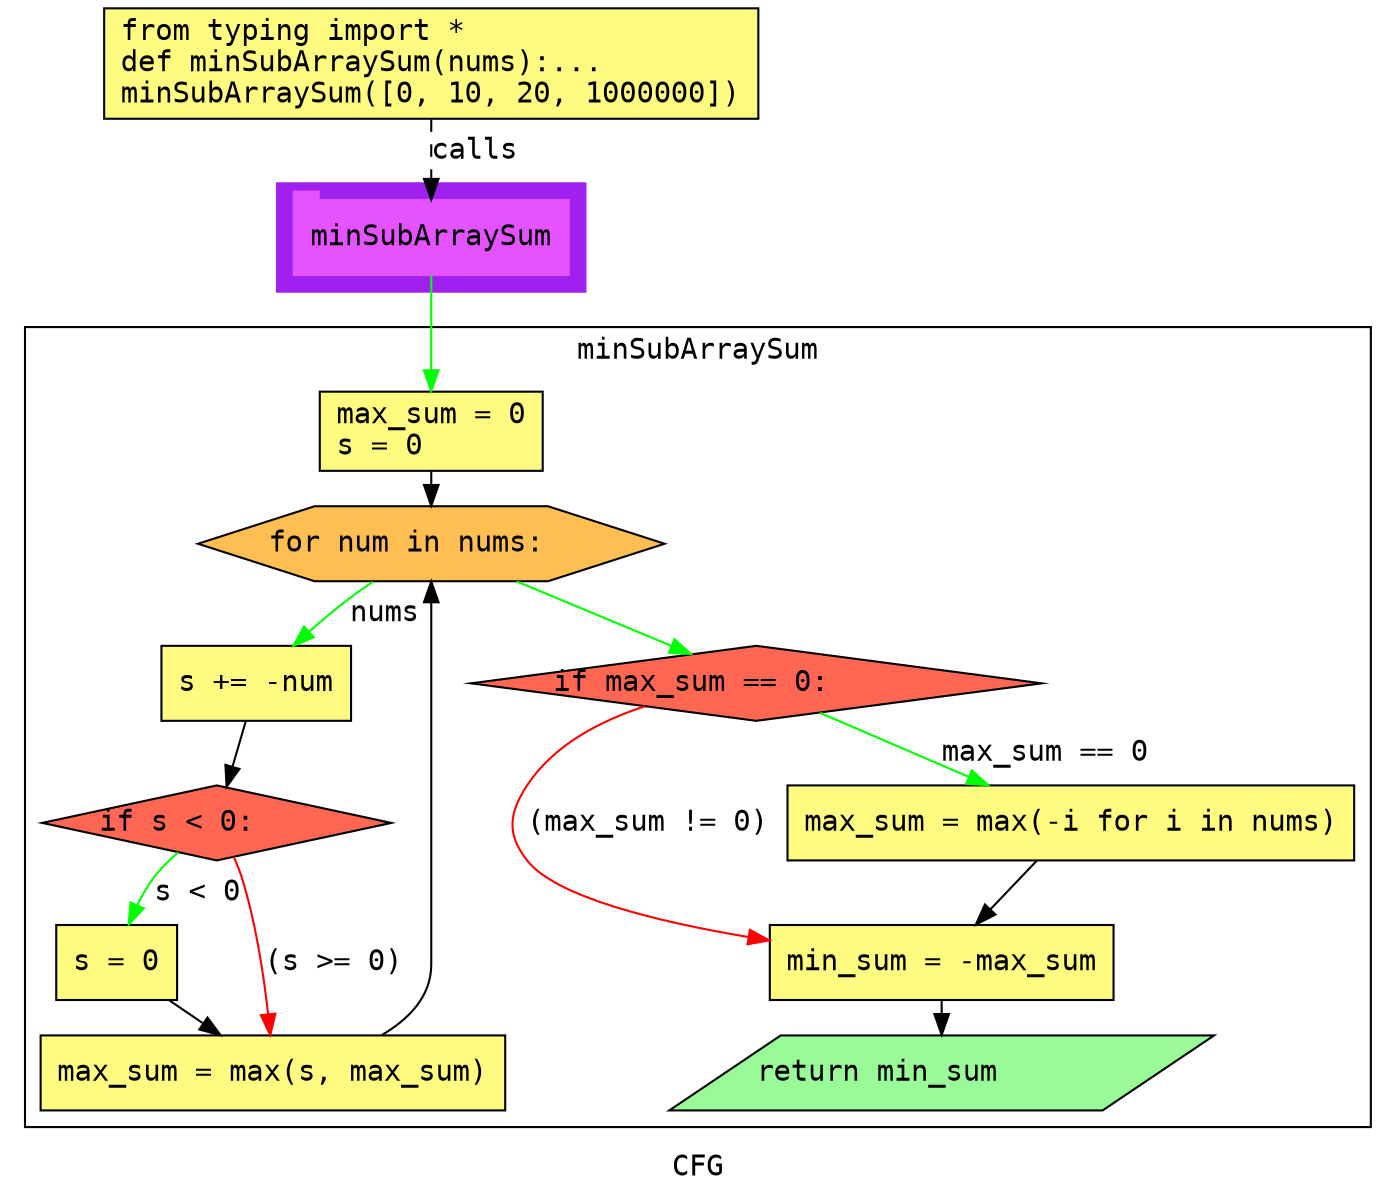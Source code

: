 digraph cluster42CFG {
	graph [bb="0,0,662,568",
		compound=True,
		fontname="DejaVu Sans Mono",
		label=CFG,
		lheight=0.21,
		lp="331,11.5",
		lwidth=0.35,
		pack=False,
		rankdir=TB,
		ranksep=0.02
	];
	node [fontname="DejaVu Sans Mono",
		label="\N"
	];
	edge [fontname="DejaVu Sans Mono"];
	subgraph cluster_1 {
		graph [bb="129,432,277,484",
			color=purple,
			compound=true,
			fontname="DejaVu Sans Mono",
			label="",
			rankdir=TB,
			ranksep=0.02,
			shape=tab,
			style=filled
		];
		node [fontname="DejaVu Sans Mono"];
		edge [fontname="DejaVu Sans Mono"];
		17	[color="#E552FF",
			height=0.5,
			label=minSubArraySum,
			linenum="[17]",
			pos="203,458",
			shape=tab,
			style=filled,
			width=1.8333];
	}
	subgraph cluster0minSubArraySum {
		graph [bb="8,31,654,415",
			compound=True,
			fontname="DejaVu Sans Mono",
			label=minSubArraySum,
			lheight=0.21,
			lp="331,403.5",
			lwidth=1.61,
			pack=False,
			rankdir=TB,
			ranksep=0.02
		];
		node [fontname="DejaVu Sans Mono"];
		edge [fontname="DejaVu Sans Mono"];
		subgraph cluster_9 {
			graph [color=purple,
				compound=true,
				fontname="DejaVu Sans Mono",
				label="",
				rankdir=TB,
				ranksep=0.02,
				shape=tab,
				style=filled
			];
			node [fontname="DejaVu Sans Mono"];
			edge [fontname="DejaVu Sans Mono"];
		}
		subgraph cluster_11 {
			graph [color=purple,
				compound=true,
				fontname="DejaVu Sans Mono",
				label="",
				rankdir=TB,
				ranksep=0.02,
				shape=tab,
				style=filled
			];
			node [fontname="DejaVu Sans Mono"];
			edge [fontname="DejaVu Sans Mono"];
		}
		3	[fillcolor="#FFFB81",
			height=0.52778,
			label="max_sum = 0\ls = 0\l",
			linenum="[5, 6]",
			pos="203,365",
			shape=rectangle,
			style="filled,solid",
			width=1.4861];
		4	[fillcolor="#FFBE52",
			height=0.5,
			label="for num in nums:\l",
			linenum="[7]",
			pos="203,311",
			shape=hexagon,
			style="filled,solid",
			width=3.1062];
		3 -> 4	[color=black,
			pos="e,203,329.22 203,345.81 203,343.71 203,341.53 203,339.33"];
		5	[fillcolor="#FFFB81",
			height=0.5,
			label="s += -num\l",
			linenum="[8]",
			pos="119,244",
			shape=rectangle,
			style="filled,solid",
			width=1.2639];
		4 -> 5	[color=green,
			label=nums,
			lp="181,277.5",
			pos="e,136.84,262.02 174.94,292.77 171.2,290.25 167.46,287.62 164,285 157.44,280.03 150.66,274.33 144.41,268.82"];
		6	[fillcolor="#FF6752",
			height=0.5,
			label="if max_sum == 0:\l",
			linenum="[12]",
			pos="359,244",
			shape=diamond,
			style="filled,solid",
			width=3.8043];
		4 -> 6	[color=green,
			pos="e,327.65,258.06 243.99,292.92 266.89,283.38 295.35,271.52 318.22,261.99"];
		7	[fillcolor="#FF6752",
			height=0.5,
			label="if s < 0:\l",
			linenum="[9]",
			pos="100,177",
			shape=diamond,
			style="filled,solid",
			width=2.3234];
		5 -> 7	[color=black,
			pos="e,104.76,194.29 114.01,225.92 112.04,219.2 109.74,211.33 107.58,203.93"];
		8	[fillcolor="#FFFB81",
			height=0.5,
			label="s = 0\l",
			linenum="[10]",
			pos="52,110",
			shape=rectangle,
			style="filled,solid",
			width=0.80556];
		7 -> 8	[color=green,
			label="s < 0",
			lp="91,143.5",
			pos="e,57.783,128.28 81.609,162.92 77.44,159.38 73.28,155.32 70,151 66.937,146.97 64.251,142.33 61.953,137.68"];
		9	[fillcolor="#FFFB81",
			height=0.5,
			label="max_sum = max(s, max_sum)\l",
			linenum="[11]",
			pos="127,57",
			shape=rectangle,
			style="filled,solid",
			width=3.0972];
		7 -> 9	[color=red,
			label="(s >= 0)",
			lp="156.5,110",
			pos="e,125.72,75.138 108.2,160.68 109.64,157.54 110.99,154.22 112,151 118.78,129.37 122.61,103.91 124.71,85.101"];
		8 -> 9	[color=black,
			pos="e,101.89,75.075 77.392,91.734 82.579,88.206 88.112,84.444 93.532,80.758"];
		9 -> 4	[color=black,
			pos="e,203,292.89 179.37,75.231 192.53,82.99 203,93.905 203,109 203,245 203,245 203,245 203,257.44 203,271.22 203,282.88"];
		11	[fillcolor="#FFFB81",
			height=0.5,
			label="max_sum = max(-i for i in nums)\l",
			linenum="[13]",
			pos="510,177",
			shape=rectangle,
			style="filled,solid",
			width=3.7778];
		6 -> 11	[color=green,
			label="max_sum == 0",
			lp="498,210.5",
			pos="e,470.31,195.09 389.56,229.85 410.01,221.04 437.37,209.26 460.85,199.16"];
		12	[fillcolor="#FFFB81",
			height=0.5,
			label="min_sum = -max_sum\l",
			linenum="[14]",
			pos="446,110",
			shape=rectangle,
			style="filled,solid",
			width=2.2917];
		6 -> 12	[color=red,
			label="(max_sum != 0)",
			lp="307,177",
			pos="e,363.28,120.85 305.59,232.96 284.23,226.05 261.73,214.44 249,195 240.24,181.61 239.12,171.58 249,159 262.44,141.89 308.86,130.11 \
353.26,122.5"];
		11 -> 12	[color=black,
			pos="e,462.93,128.19 493.18,158.92 486.19,151.81 477.92,143.42 470.29,135.66"];
		14	[fillcolor="#98fb98",
			height=0.5,
			label="return min_sum\l",
			linenum="[15]",
			pos="446,57",
			shape=parallelogram,
			style="filled,solid",
			width=3.4941];
		12 -> 14	[color=black,
			pos="e,446,75.248 446,91.734 446,89.657 446,87.498 446,85.322"];
	}
	1	[fillcolor="#FFFB81",
		height=0.73611,
		label="from typing import *\ldef minSubArraySum(nums):...\lminSubArraySum([0, 10, 20, 1000000])\l",
		linenum="[1]",
		pos="203,541.5",
		shape=rectangle,
		style="filled,solid",
		width=4.3611];
	1 -> 17	[label=calls,
		lp="224,499.5",
		pos="e,203,476.13 203,514.71 203,505.66 203,495.47 203,486.3",
		style=dashed];
	17 -> 3	[color=green,
		pos="e,203,384.29 203,439.88 203,427.12 203,409.4 203,394.52"];
}
